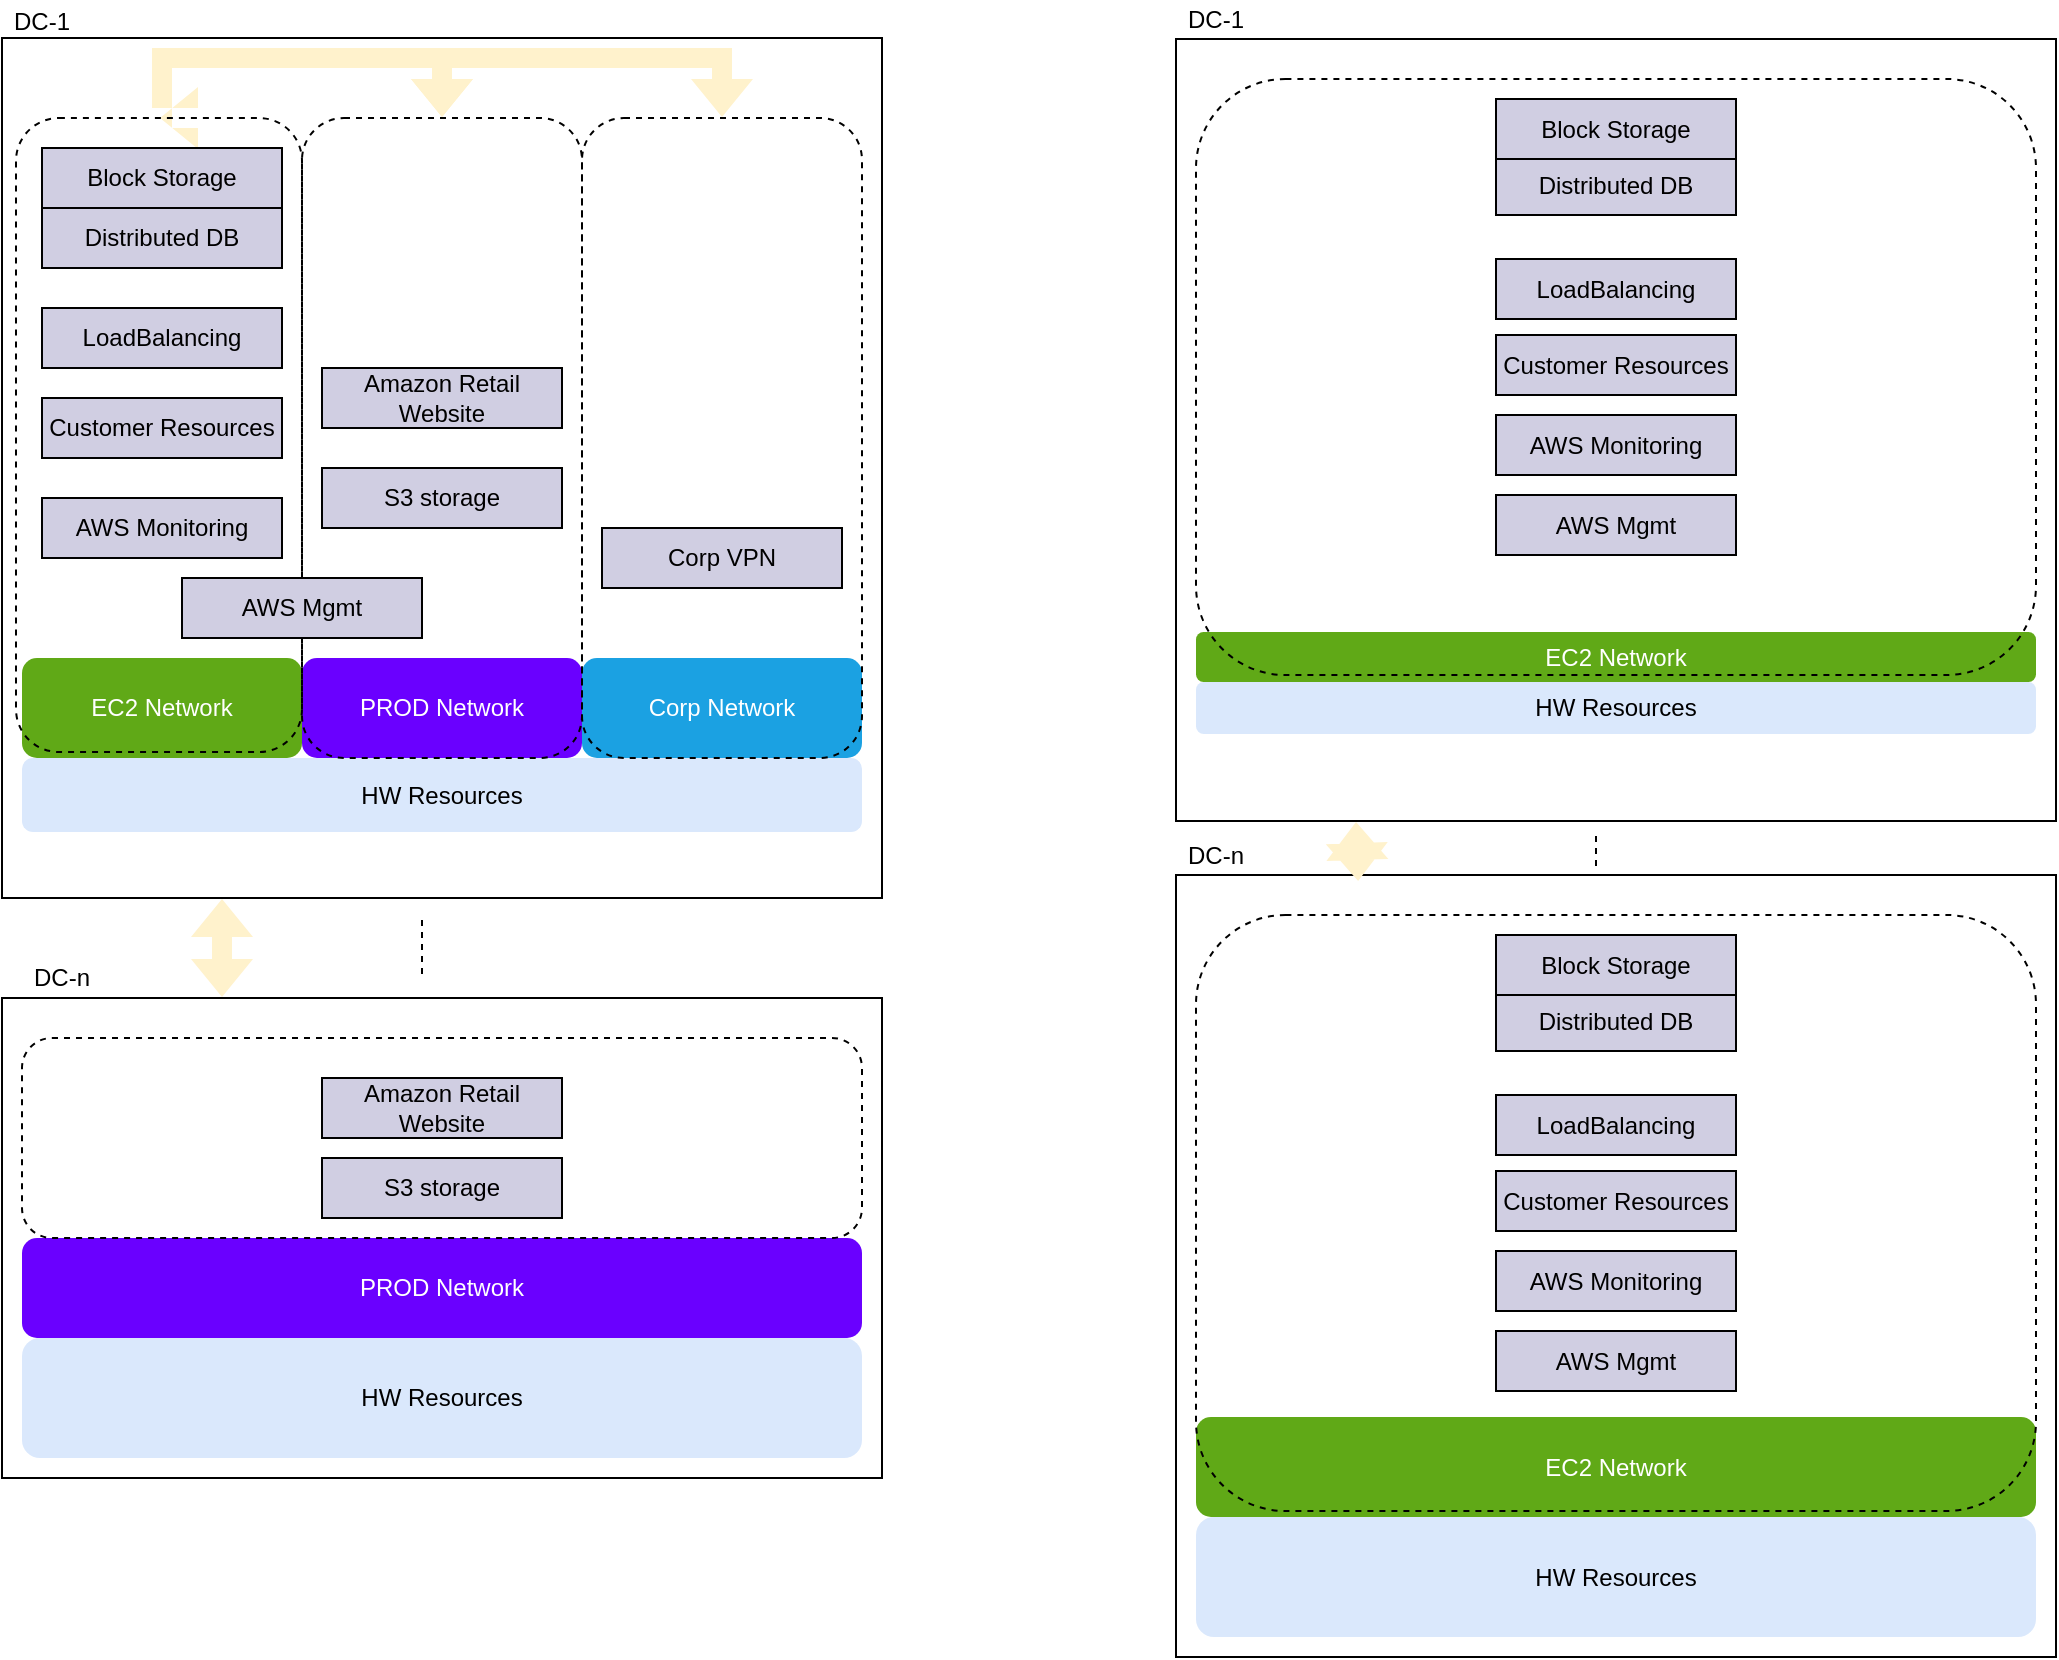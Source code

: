 <mxfile version="12.3.9" type="github" pages="1">
  <diagram id="BrcJUe6Ag9btfKnU2FFb" name="Page-1">
    <mxGraphModel dx="1986" dy="1148" grid="1" gridSize="10" guides="1" tooltips="1" connect="1" arrows="1" fold="1" page="1" pageScale="1" pageWidth="1100" pageHeight="850" math="0" shadow="0">
      <root>
        <mxCell id="0"/>
        <mxCell id="1" parent="0"/>
        <mxCell id="v2BMehigPBERCRcNiAkH-65" value="" style="endArrow=none;dashed=1;html=1;" parent="1" edge="1">
          <mxGeometry width="50" height="50" relative="1" as="geometry">
            <mxPoint x="233" y="501" as="sourcePoint"/>
            <mxPoint x="233" y="471" as="targetPoint"/>
          </mxGeometry>
        </mxCell>
        <mxCell id="v2BMehigPBERCRcNiAkH-45" value="HW Resources" style="rounded=1;whiteSpace=wrap;html=1;fillColor=#dae8fc;strokeColor=none;" parent="1" vertex="1">
          <mxGeometry x="33" y="683" width="420" height="60" as="geometry"/>
        </mxCell>
        <mxCell id="v2BMehigPBERCRcNiAkH-47" value="PROD Network" style="rounded=1;whiteSpace=wrap;html=1;fillColor=#6a00ff;strokeColor=none;fontColor=#ffffff;" parent="1" vertex="1">
          <mxGeometry x="33" y="633" width="420" height="50" as="geometry"/>
        </mxCell>
        <mxCell id="v2BMehigPBERCRcNiAkH-49" value="" style="rounded=1;whiteSpace=wrap;html=1;fillColor=none;strokeColor=#000000;fontColor=#ffffff;dashed=1;" parent="1" vertex="1">
          <mxGeometry x="33" y="533" width="420" height="100" as="geometry"/>
        </mxCell>
        <mxCell id="v2BMehigPBERCRcNiAkH-57" value="S3 storage" style="rounded=0;whiteSpace=wrap;html=1;strokeColor=#000000;fillColor=#d0cee2;" parent="1" vertex="1">
          <mxGeometry x="183" y="593" width="120" height="30" as="geometry"/>
        </mxCell>
        <mxCell id="v2BMehigPBERCRcNiAkH-59" value="Amazon Retail Website" style="rounded=0;whiteSpace=wrap;html=1;strokeColor=#000000;fillColor=#d0cee2;" parent="1" vertex="1">
          <mxGeometry x="183" y="553" width="120" height="30" as="geometry"/>
        </mxCell>
        <mxCell id="v2BMehigPBERCRcNiAkH-63" value="" style="rounded=0;whiteSpace=wrap;html=1;strokeColor=#000000;fillColor=none;" parent="1" vertex="1">
          <mxGeometry x="23" y="513" width="440" height="240" as="geometry"/>
        </mxCell>
        <mxCell id="v2BMehigPBERCRcNiAkH-64" value="DC-n" style="text;html=1;strokeColor=none;fillColor=none;align=center;verticalAlign=middle;whiteSpace=wrap;rounded=0;" parent="1" vertex="1">
          <mxGeometry x="33" y="493" width="40" height="20" as="geometry"/>
        </mxCell>
        <mxCell id="v2BMehigPBERCRcNiAkH-21" value="" style="rounded=0;whiteSpace=wrap;html=1;strokeColor=#000000;fillColor=none;" parent="1" vertex="1">
          <mxGeometry x="23" y="33" width="440" height="430" as="geometry"/>
        </mxCell>
        <mxCell id="mUfFNQfd8sNhGgYlGEbd-1" value="HW Resources" style="rounded=1;whiteSpace=wrap;html=1;fillColor=#dae8fc;strokeColor=none;" parent="1" vertex="1">
          <mxGeometry x="33" y="393" width="420" height="37" as="geometry"/>
        </mxCell>
        <mxCell id="mUfFNQfd8sNhGgYlGEbd-2" value="EC2 Network" style="rounded=1;whiteSpace=wrap;html=1;fillColor=#60a917;strokeColor=none;fontColor=#ffffff;" parent="1" vertex="1">
          <mxGeometry x="33" y="343" width="140" height="50" as="geometry"/>
        </mxCell>
        <mxCell id="v2BMehigPBERCRcNiAkH-2" value="PROD Network" style="rounded=1;whiteSpace=wrap;html=1;fillColor=#6a00ff;strokeColor=none;fontColor=#ffffff;" parent="1" vertex="1">
          <mxGeometry x="173" y="343" width="140" height="50" as="geometry"/>
        </mxCell>
        <mxCell id="v2BMehigPBERCRcNiAkH-3" value="Corp Network" style="rounded=1;whiteSpace=wrap;html=1;fillColor=#1ba1e2;strokeColor=none;fontColor=#ffffff;" parent="1" vertex="1">
          <mxGeometry x="313" y="343" width="140" height="50" as="geometry"/>
        </mxCell>
        <mxCell id="v2BMehigPBERCRcNiAkH-5" value="" style="rounded=1;whiteSpace=wrap;html=1;fillColor=none;strokeColor=#000000;fontColor=#ffffff;dashed=1;" parent="1" vertex="1">
          <mxGeometry x="173" y="73" width="140" height="320" as="geometry"/>
        </mxCell>
        <mxCell id="v2BMehigPBERCRcNiAkH-6" value="" style="rounded=1;whiteSpace=wrap;html=1;fillColor=none;strokeColor=#000000;fontColor=#ffffff;dashed=1;" parent="1" vertex="1">
          <mxGeometry x="313" y="73" width="140" height="320" as="geometry"/>
        </mxCell>
        <mxCell id="v2BMehigPBERCRcNiAkH-10" style="edgeStyle=orthogonalEdgeStyle;rounded=0;orthogonalLoop=1;jettySize=auto;html=1;exitX=0.5;exitY=0;exitDx=0;exitDy=0;entryX=0.5;entryY=0;entryDx=0;entryDy=0;shape=flexArrow;startArrow=block;fillColor=#fff2cc;strokeColor=none;" parent="1" source="v2BMehigPBERCRcNiAkH-4" target="v2BMehigPBERCRcNiAkH-5" edge="1">
          <mxGeometry relative="1" as="geometry">
            <Array as="points">
              <mxPoint x="103" y="43"/>
              <mxPoint x="243" y="43"/>
            </Array>
          </mxGeometry>
        </mxCell>
        <mxCell id="v2BMehigPBERCRcNiAkH-4" value="" style="rounded=1;whiteSpace=wrap;html=1;fillColor=none;strokeColor=#000000;fontColor=#ffffff;dashed=1;" parent="1" vertex="1">
          <mxGeometry x="30" y="73" width="143" height="317" as="geometry"/>
        </mxCell>
        <mxCell id="v2BMehigPBERCRcNiAkH-7" value="AWS Mgmt" style="rounded=0;whiteSpace=wrap;html=1;strokeColor=#000000;fillColor=#d0cee2;" parent="1" vertex="1">
          <mxGeometry x="113" y="303" width="120" height="30" as="geometry"/>
        </mxCell>
        <mxCell id="v2BMehigPBERCRcNiAkH-11" style="edgeStyle=orthogonalEdgeStyle;rounded=0;orthogonalLoop=1;jettySize=auto;html=1;entryX=0.5;entryY=0;entryDx=0;entryDy=0;shape=flexArrow;startArrow=block;fillColor=#fff2cc;strokeColor=none;exitX=0.5;exitY=0;exitDx=0;exitDy=0;" parent="1" source="v2BMehigPBERCRcNiAkH-5" target="v2BMehigPBERCRcNiAkH-6" edge="1">
          <mxGeometry relative="1" as="geometry">
            <mxPoint x="243" y="103" as="sourcePoint"/>
            <mxPoint x="383.143" y="113" as="targetPoint"/>
            <Array as="points">
              <mxPoint x="243" y="43"/>
              <mxPoint x="383" y="43"/>
            </Array>
          </mxGeometry>
        </mxCell>
        <mxCell id="v2BMehigPBERCRcNiAkH-12" value="AWS Monitoring" style="rounded=0;whiteSpace=wrap;html=1;strokeColor=#000000;fillColor=#d0cee2;" parent="1" vertex="1">
          <mxGeometry x="43" y="263" width="120" height="30" as="geometry"/>
        </mxCell>
        <mxCell id="v2BMehigPBERCRcNiAkH-13" value="Customer Resources" style="rounded=0;whiteSpace=wrap;html=1;strokeColor=#000000;fillColor=#d0cee2;" parent="1" vertex="1">
          <mxGeometry x="43" y="213" width="120" height="30" as="geometry"/>
        </mxCell>
        <mxCell id="v2BMehigPBERCRcNiAkH-14" value="S3 storage" style="rounded=0;whiteSpace=wrap;html=1;strokeColor=#000000;fillColor=#d0cee2;" parent="1" vertex="1">
          <mxGeometry x="183" y="248" width="120" height="30" as="geometry"/>
        </mxCell>
        <mxCell id="v2BMehigPBERCRcNiAkH-15" value="Distributed DB" style="rounded=0;whiteSpace=wrap;html=1;strokeColor=#000000;fillColor=#d0cee2;" parent="1" vertex="1">
          <mxGeometry x="43" y="118" width="120" height="30" as="geometry"/>
        </mxCell>
        <mxCell id="v2BMehigPBERCRcNiAkH-16" value="Amazon Retail Website" style="rounded=0;whiteSpace=wrap;html=1;strokeColor=#000000;fillColor=#d0cee2;" parent="1" vertex="1">
          <mxGeometry x="183" y="198" width="120" height="30" as="geometry"/>
        </mxCell>
        <mxCell id="v2BMehigPBERCRcNiAkH-17" value="Corp VPN" style="rounded=0;whiteSpace=wrap;html=1;strokeColor=#000000;fillColor=#d0cee2;" parent="1" vertex="1">
          <mxGeometry x="323" y="278" width="120" height="30" as="geometry"/>
        </mxCell>
        <mxCell id="v2BMehigPBERCRcNiAkH-19" value="LoadBalancing" style="rounded=0;whiteSpace=wrap;html=1;strokeColor=#000000;fillColor=#d0cee2;" parent="1" vertex="1">
          <mxGeometry x="43" y="168" width="120" height="30" as="geometry"/>
        </mxCell>
        <mxCell id="v2BMehigPBERCRcNiAkH-20" value="Block Storage" style="rounded=0;whiteSpace=wrap;html=1;strokeColor=#000000;fillColor=#d0cee2;" parent="1" vertex="1">
          <mxGeometry x="43" y="88" width="120" height="30" as="geometry"/>
        </mxCell>
        <mxCell id="v2BMehigPBERCRcNiAkH-22" value="DC-1" style="text;html=1;strokeColor=none;fillColor=none;align=center;verticalAlign=middle;whiteSpace=wrap;rounded=0;" parent="1" vertex="1">
          <mxGeometry x="23" y="15" width="40" height="20" as="geometry"/>
        </mxCell>
        <mxCell id="v2BMehigPBERCRcNiAkH-86" style="rounded=0;orthogonalLoop=1;jettySize=auto;html=1;exitX=0.25;exitY=0;exitDx=0;exitDy=0;entryX=0.25;entryY=1;entryDx=0;entryDy=0;shape=flexArrow;startArrow=block;fillColor=#fff2cc;strokeColor=none;" parent="1" source="v2BMehigPBERCRcNiAkH-63" target="v2BMehigPBERCRcNiAkH-21" edge="1">
          <mxGeometry relative="1" as="geometry">
            <mxPoint x="736" y="588" as="sourcePoint"/>
            <mxPoint x="876" y="588" as="targetPoint"/>
          </mxGeometry>
        </mxCell>
        <mxCell id="-3hfnBXEaGSKlQBkEWAT-1" value="" style="rounded=0;whiteSpace=wrap;html=1;strokeColor=#000000;fillColor=none;" vertex="1" parent="1">
          <mxGeometry x="610" y="33.5" width="440" height="391" as="geometry"/>
        </mxCell>
        <mxCell id="-3hfnBXEaGSKlQBkEWAT-2" value="HW Resources" style="rounded=1;whiteSpace=wrap;html=1;fillColor=#dae8fc;strokeColor=none;" vertex="1" parent="1">
          <mxGeometry x="620" y="355" width="420" height="26" as="geometry"/>
        </mxCell>
        <mxCell id="-3hfnBXEaGSKlQBkEWAT-3" value="EC2 Network" style="rounded=1;whiteSpace=wrap;html=1;fillColor=#60a917;strokeColor=none;fontColor=#ffffff;" vertex="1" parent="1">
          <mxGeometry x="620" y="330" width="420" height="25" as="geometry"/>
        </mxCell>
        <mxCell id="-3hfnBXEaGSKlQBkEWAT-9" value="" style="rounded=1;whiteSpace=wrap;html=1;fillColor=none;strokeColor=#000000;fontColor=#ffffff;dashed=1;" vertex="1" parent="1">
          <mxGeometry x="620" y="53.5" width="420" height="298" as="geometry"/>
        </mxCell>
        <mxCell id="-3hfnBXEaGSKlQBkEWAT-10" value="AWS Mgmt" style="rounded=0;whiteSpace=wrap;html=1;strokeColor=#000000;fillColor=#d0cee2;" vertex="1" parent="1">
          <mxGeometry x="770" y="261.5" width="120" height="30" as="geometry"/>
        </mxCell>
        <mxCell id="-3hfnBXEaGSKlQBkEWAT-12" value="AWS Monitoring" style="rounded=0;whiteSpace=wrap;html=1;strokeColor=#000000;fillColor=#d0cee2;" vertex="1" parent="1">
          <mxGeometry x="770" y="221.5" width="120" height="30" as="geometry"/>
        </mxCell>
        <mxCell id="-3hfnBXEaGSKlQBkEWAT-13" value="Customer Resources" style="rounded=0;whiteSpace=wrap;html=1;strokeColor=#000000;fillColor=#d0cee2;" vertex="1" parent="1">
          <mxGeometry x="770" y="181.5" width="120" height="30" as="geometry"/>
        </mxCell>
        <mxCell id="-3hfnBXEaGSKlQBkEWAT-15" value="Distributed DB" style="rounded=0;whiteSpace=wrap;html=1;strokeColor=#000000;fillColor=#d0cee2;" vertex="1" parent="1">
          <mxGeometry x="770" y="91.5" width="120" height="30" as="geometry"/>
        </mxCell>
        <mxCell id="-3hfnBXEaGSKlQBkEWAT-18" value="LoadBalancing" style="rounded=0;whiteSpace=wrap;html=1;strokeColor=#000000;fillColor=#d0cee2;" vertex="1" parent="1">
          <mxGeometry x="770" y="143.5" width="120" height="30" as="geometry"/>
        </mxCell>
        <mxCell id="-3hfnBXEaGSKlQBkEWAT-19" value="Block Storage" style="rounded=0;whiteSpace=wrap;html=1;strokeColor=#000000;fillColor=#d0cee2;" vertex="1" parent="1">
          <mxGeometry x="770" y="63.5" width="120" height="30" as="geometry"/>
        </mxCell>
        <mxCell id="-3hfnBXEaGSKlQBkEWAT-20" value="DC-1" style="text;html=1;strokeColor=none;fillColor=none;align=center;verticalAlign=middle;whiteSpace=wrap;rounded=0;" vertex="1" parent="1">
          <mxGeometry x="610" y="14" width="40" height="20" as="geometry"/>
        </mxCell>
        <mxCell id="-3hfnBXEaGSKlQBkEWAT-32" value="" style="rounded=0;whiteSpace=wrap;html=1;strokeColor=#000000;fillColor=none;" vertex="1" parent="1">
          <mxGeometry x="610" y="451.5" width="440" height="391" as="geometry"/>
        </mxCell>
        <mxCell id="-3hfnBXEaGSKlQBkEWAT-33" value="HW Resources" style="rounded=1;whiteSpace=wrap;html=1;fillColor=#dae8fc;strokeColor=none;" vertex="1" parent="1">
          <mxGeometry x="620" y="772.5" width="420" height="60" as="geometry"/>
        </mxCell>
        <mxCell id="-3hfnBXEaGSKlQBkEWAT-34" value="EC2 Network" style="rounded=1;whiteSpace=wrap;html=1;fillColor=#60a917;strokeColor=none;fontColor=#ffffff;" vertex="1" parent="1">
          <mxGeometry x="620" y="722.5" width="420" height="50" as="geometry"/>
        </mxCell>
        <mxCell id="-3hfnBXEaGSKlQBkEWAT-35" value="" style="rounded=1;whiteSpace=wrap;html=1;fillColor=none;strokeColor=#000000;fontColor=#ffffff;dashed=1;" vertex="1" parent="1">
          <mxGeometry x="620" y="471.5" width="420" height="298" as="geometry"/>
        </mxCell>
        <mxCell id="-3hfnBXEaGSKlQBkEWAT-36" value="AWS Mgmt" style="rounded=0;whiteSpace=wrap;html=1;strokeColor=#000000;fillColor=#d0cee2;" vertex="1" parent="1">
          <mxGeometry x="770" y="679.5" width="120" height="30" as="geometry"/>
        </mxCell>
        <mxCell id="-3hfnBXEaGSKlQBkEWAT-37" value="AWS Monitoring" style="rounded=0;whiteSpace=wrap;html=1;strokeColor=#000000;fillColor=#d0cee2;" vertex="1" parent="1">
          <mxGeometry x="770" y="639.5" width="120" height="30" as="geometry"/>
        </mxCell>
        <mxCell id="-3hfnBXEaGSKlQBkEWAT-38" value="Customer Resources" style="rounded=0;whiteSpace=wrap;html=1;strokeColor=#000000;fillColor=#d0cee2;" vertex="1" parent="1">
          <mxGeometry x="770" y="599.5" width="120" height="30" as="geometry"/>
        </mxCell>
        <mxCell id="-3hfnBXEaGSKlQBkEWAT-39" value="Distributed DB" style="rounded=0;whiteSpace=wrap;html=1;strokeColor=#000000;fillColor=#d0cee2;" vertex="1" parent="1">
          <mxGeometry x="770" y="509.5" width="120" height="30" as="geometry"/>
        </mxCell>
        <mxCell id="-3hfnBXEaGSKlQBkEWAT-40" value="LoadBalancing" style="rounded=0;whiteSpace=wrap;html=1;strokeColor=#000000;fillColor=#d0cee2;" vertex="1" parent="1">
          <mxGeometry x="770" y="561.5" width="120" height="30" as="geometry"/>
        </mxCell>
        <mxCell id="-3hfnBXEaGSKlQBkEWAT-41" value="Block Storage" style="rounded=0;whiteSpace=wrap;html=1;strokeColor=#000000;fillColor=#d0cee2;" vertex="1" parent="1">
          <mxGeometry x="770" y="481.5" width="120" height="30" as="geometry"/>
        </mxCell>
        <mxCell id="-3hfnBXEaGSKlQBkEWAT-42" value="DC-n" style="text;html=1;strokeColor=none;fillColor=none;align=center;verticalAlign=middle;whiteSpace=wrap;rounded=0;" vertex="1" parent="1">
          <mxGeometry x="610" y="432" width="40" height="20" as="geometry"/>
        </mxCell>
        <mxCell id="-3hfnBXEaGSKlQBkEWAT-43" value="" style="endArrow=none;dashed=1;html=1;" edge="1" parent="1">
          <mxGeometry width="50" height="50" relative="1" as="geometry">
            <mxPoint x="820" y="447" as="sourcePoint"/>
            <mxPoint x="820" y="429" as="targetPoint"/>
          </mxGeometry>
        </mxCell>
        <mxCell id="-3hfnBXEaGSKlQBkEWAT-44" style="rounded=0;orthogonalLoop=1;jettySize=auto;html=1;exitX=0.207;exitY=0.009;exitDx=0;exitDy=0;entryX=0.25;entryY=1;entryDx=0;entryDy=0;shape=flexArrow;startArrow=block;fillColor=#fff2cc;strokeColor=none;exitPerimeter=0;" edge="1" parent="1" source="-3hfnBXEaGSKlQBkEWAT-32">
          <mxGeometry relative="1" as="geometry">
            <mxPoint x="700" y="474.5" as="sourcePoint"/>
            <mxPoint x="700" y="424.5" as="targetPoint"/>
          </mxGeometry>
        </mxCell>
      </root>
    </mxGraphModel>
  </diagram>
</mxfile>
